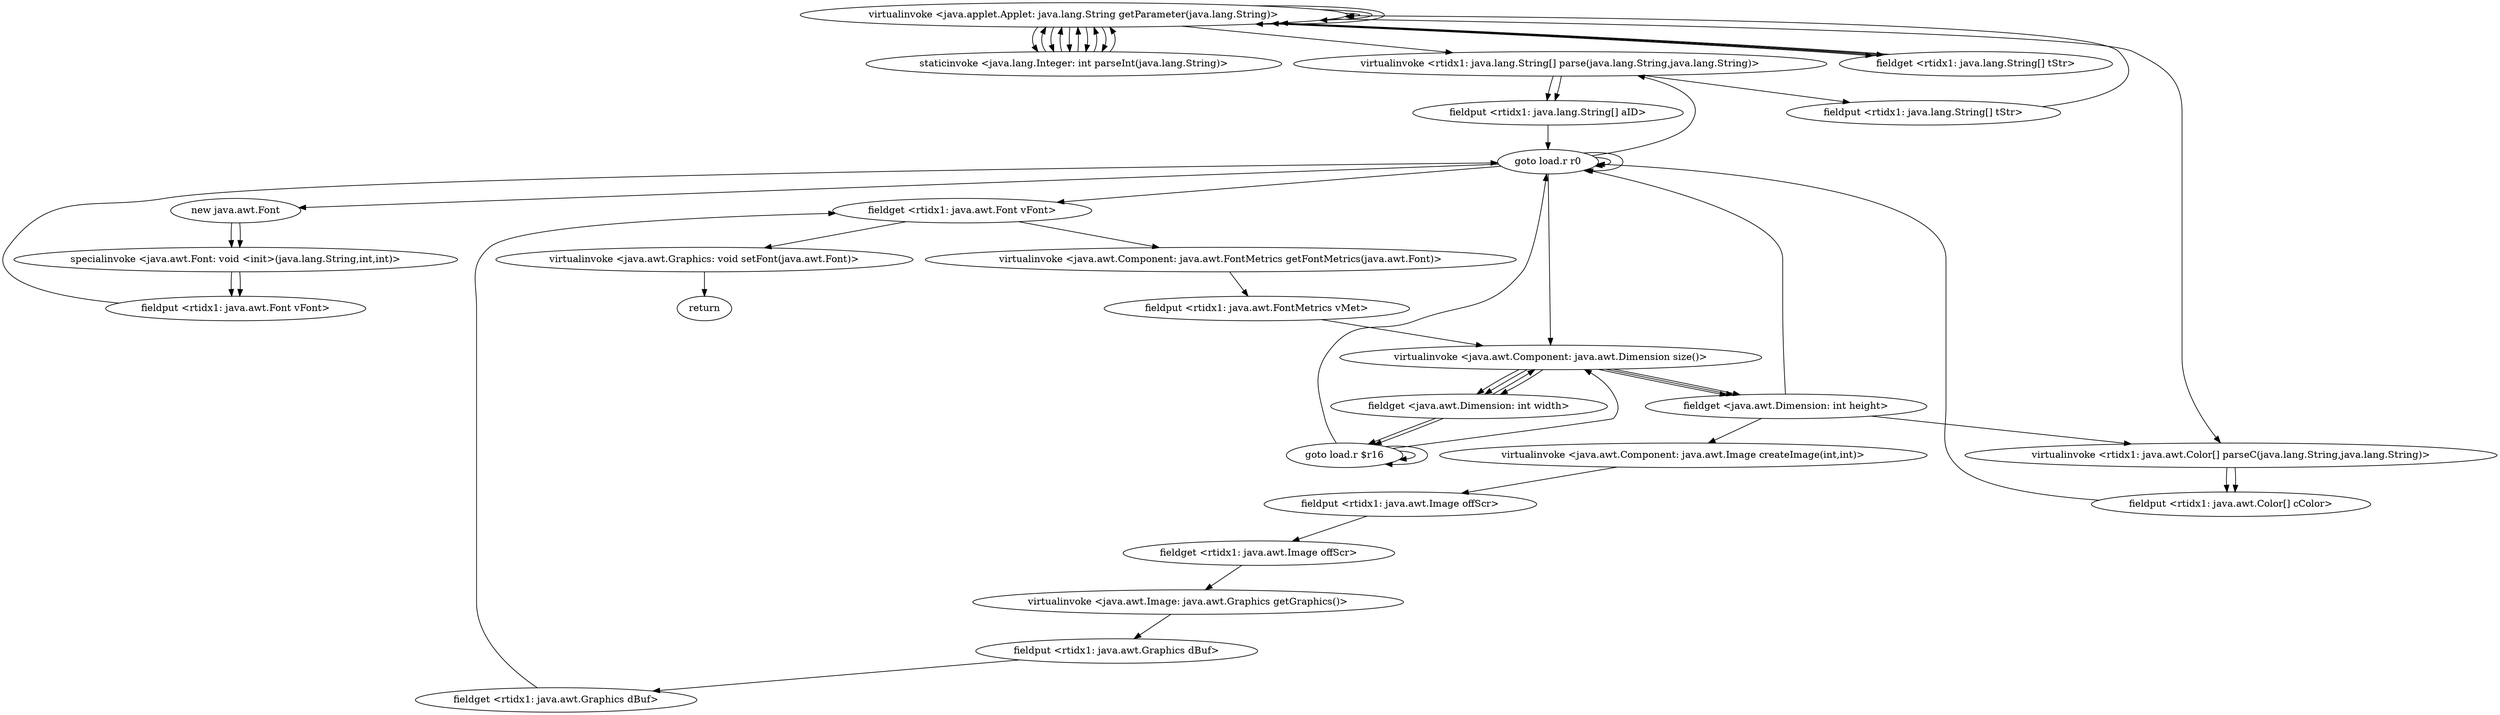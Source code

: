 digraph "" {
"virtualinvoke <java.applet.Applet: java.lang.String getParameter(java.lang.String)>";
 "virtualinvoke <java.applet.Applet: java.lang.String getParameter(java.lang.String)>"->"virtualinvoke <java.applet.Applet: java.lang.String getParameter(java.lang.String)>";
 "virtualinvoke <java.applet.Applet: java.lang.String getParameter(java.lang.String)>"->"staticinvoke <java.lang.Integer: int parseInt(java.lang.String)>";
 "staticinvoke <java.lang.Integer: int parseInt(java.lang.String)>"->"virtualinvoke <java.applet.Applet: java.lang.String getParameter(java.lang.String)>";
 "virtualinvoke <java.applet.Applet: java.lang.String getParameter(java.lang.String)>"->"virtualinvoke <java.applet.Applet: java.lang.String getParameter(java.lang.String)>";
 "virtualinvoke <java.applet.Applet: java.lang.String getParameter(java.lang.String)>"->"virtualinvoke <rtidx1: java.lang.String[] parse(java.lang.String,java.lang.String)>";
 "virtualinvoke <rtidx1: java.lang.String[] parse(java.lang.String,java.lang.String)>"->"fieldput <rtidx1: java.lang.String[] aID>";
 "fieldput <rtidx1: java.lang.String[] aID>"->"goto load.r r0";
 "goto load.r r0"->"virtualinvoke <rtidx1: java.lang.String[] parse(java.lang.String,java.lang.String)>";
 "virtualinvoke <rtidx1: java.lang.String[] parse(java.lang.String,java.lang.String)>"->"fieldput <rtidx1: java.lang.String[] tStr>";
 "fieldput <rtidx1: java.lang.String[] tStr>"->"virtualinvoke <java.applet.Applet: java.lang.String getParameter(java.lang.String)>";
 "virtualinvoke <java.applet.Applet: java.lang.String getParameter(java.lang.String)>"->"fieldget <rtidx1: java.lang.String[] tStr>";
 "fieldget <rtidx1: java.lang.String[] tStr>"->"virtualinvoke <java.applet.Applet: java.lang.String getParameter(java.lang.String)>";
 "virtualinvoke <java.applet.Applet: java.lang.String getParameter(java.lang.String)>"->"fieldget <rtidx1: java.lang.String[] tStr>";
 "fieldget <rtidx1: java.lang.String[] tStr>"->"virtualinvoke <java.applet.Applet: java.lang.String getParameter(java.lang.String)>";
 "virtualinvoke <java.applet.Applet: java.lang.String getParameter(java.lang.String)>"->"staticinvoke <java.lang.Integer: int parseInt(java.lang.String)>";
 "staticinvoke <java.lang.Integer: int parseInt(java.lang.String)>"->"virtualinvoke <java.applet.Applet: java.lang.String getParameter(java.lang.String)>";
 "virtualinvoke <java.applet.Applet: java.lang.String getParameter(java.lang.String)>"->"staticinvoke <java.lang.Integer: int parseInt(java.lang.String)>";
 "staticinvoke <java.lang.Integer: int parseInt(java.lang.String)>"->"virtualinvoke <java.applet.Applet: java.lang.String getParameter(java.lang.String)>";
 "virtualinvoke <java.applet.Applet: java.lang.String getParameter(java.lang.String)>"->"staticinvoke <java.lang.Integer: int parseInt(java.lang.String)>";
 "staticinvoke <java.lang.Integer: int parseInt(java.lang.String)>"->"virtualinvoke <java.applet.Applet: java.lang.String getParameter(java.lang.String)>";
 "virtualinvoke <java.applet.Applet: java.lang.String getParameter(java.lang.String)>"->"staticinvoke <java.lang.Integer: int parseInt(java.lang.String)>";
 "staticinvoke <java.lang.Integer: int parseInt(java.lang.String)>"->"virtualinvoke <java.applet.Applet: java.lang.String getParameter(java.lang.String)>";
 "virtualinvoke <java.applet.Applet: java.lang.String getParameter(java.lang.String)>"->"virtualinvoke <java.applet.Applet: java.lang.String getParameter(java.lang.String)>";
 "virtualinvoke <java.applet.Applet: java.lang.String getParameter(java.lang.String)>"->"virtualinvoke <rtidx1: java.awt.Color[] parseC(java.lang.String,java.lang.String)>";
 "virtualinvoke <rtidx1: java.awt.Color[] parseC(java.lang.String,java.lang.String)>"->"fieldput <rtidx1: java.awt.Color[] cColor>";
 "fieldput <rtidx1: java.awt.Color[] cColor>"->"goto load.r r0";
 "goto load.r r0"->"goto load.r r0";
 "goto load.r r0"->"goto load.r r0";
 "goto load.r r0"->"virtualinvoke <java.awt.Component: java.awt.Dimension size()>";
 "virtualinvoke <java.awt.Component: java.awt.Dimension size()>"->"fieldget <java.awt.Dimension: int width>";
 "fieldget <java.awt.Dimension: int width>"->"goto load.r $r16";
 "goto load.r $r16"->"goto load.r $r16";
 "goto load.r $r16"->"goto load.r r0";
 "goto load.r r0"->"new java.awt.Font";
 "new java.awt.Font"->"specialinvoke <java.awt.Font: void <init>(java.lang.String,int,int)>";
 "specialinvoke <java.awt.Font: void <init>(java.lang.String,int,int)>"->"fieldput <rtidx1: java.awt.Font vFont>";
 "fieldput <rtidx1: java.awt.Font vFont>"->"goto load.r r0";
 "goto load.r r0"->"fieldget <rtidx1: java.awt.Font vFont>";
 "fieldget <rtidx1: java.awt.Font vFont>"->"virtualinvoke <java.awt.Component: java.awt.FontMetrics getFontMetrics(java.awt.Font)>";
 "virtualinvoke <java.awt.Component: java.awt.FontMetrics getFontMetrics(java.awt.Font)>"->"fieldput <rtidx1: java.awt.FontMetrics vMet>";
 "fieldput <rtidx1: java.awt.FontMetrics vMet>"->"virtualinvoke <java.awt.Component: java.awt.Dimension size()>";
 "virtualinvoke <java.awt.Component: java.awt.Dimension size()>"->"fieldget <java.awt.Dimension: int width>";
 "fieldget <java.awt.Dimension: int width>"->"virtualinvoke <java.awt.Component: java.awt.Dimension size()>";
 "virtualinvoke <java.awt.Component: java.awt.Dimension size()>"->"fieldget <java.awt.Dimension: int height>";
 "fieldget <java.awt.Dimension: int height>"->"virtualinvoke <java.awt.Component: java.awt.Image createImage(int,int)>";
 "virtualinvoke <java.awt.Component: java.awt.Image createImage(int,int)>"->"fieldput <rtidx1: java.awt.Image offScr>";
 "fieldput <rtidx1: java.awt.Image offScr>"->"fieldget <rtidx1: java.awt.Image offScr>";
 "fieldget <rtidx1: java.awt.Image offScr>"->"virtualinvoke <java.awt.Image: java.awt.Graphics getGraphics()>";
 "virtualinvoke <java.awt.Image: java.awt.Graphics getGraphics()>"->"fieldput <rtidx1: java.awt.Graphics dBuf>";
 "fieldput <rtidx1: java.awt.Graphics dBuf>"->"fieldget <rtidx1: java.awt.Graphics dBuf>";
 "fieldget <rtidx1: java.awt.Graphics dBuf>"->"fieldget <rtidx1: java.awt.Font vFont>";
 "fieldget <rtidx1: java.awt.Font vFont>"->"virtualinvoke <java.awt.Graphics: void setFont(java.awt.Font)>";
 "virtualinvoke <java.awt.Graphics: void setFont(java.awt.Font)>"->"return";
"new java.awt.Font";
 "new java.awt.Font"->"specialinvoke <java.awt.Font: void <init>(java.lang.String,int,int)>";
 "specialinvoke <java.awt.Font: void <init>(java.lang.String,int,int)>"->"fieldput <rtidx1: java.awt.Font vFont>";
"virtualinvoke <java.awt.Component: java.awt.Dimension size()>";
 "virtualinvoke <java.awt.Component: java.awt.Dimension size()>"->"fieldget <java.awt.Dimension: int width>";
 "fieldget <java.awt.Dimension: int width>"->"goto load.r $r16";
 "goto load.r $r16"->"goto load.r $r16";
 "goto load.r $r16"->"virtualinvoke <java.awt.Component: java.awt.Dimension size()>";
 "virtualinvoke <java.awt.Component: java.awt.Dimension size()>"->"fieldget <java.awt.Dimension: int height>";
 "fieldget <java.awt.Dimension: int height>"->"goto load.r r0";
"virtualinvoke <java.awt.Component: java.awt.Dimension size()>";
 "virtualinvoke <java.awt.Component: java.awt.Dimension size()>"->"fieldget <java.awt.Dimension: int height>";
 "fieldget <java.awt.Dimension: int height>"->"virtualinvoke <rtidx1: java.awt.Color[] parseC(java.lang.String,java.lang.String)>";
 "virtualinvoke <rtidx1: java.awt.Color[] parseC(java.lang.String,java.lang.String)>"->"fieldput <rtidx1: java.awt.Color[] cColor>";
"virtualinvoke <rtidx1: java.lang.String[] parse(java.lang.String,java.lang.String)>";
 "virtualinvoke <rtidx1: java.lang.String[] parse(java.lang.String,java.lang.String)>"->"fieldput <rtidx1: java.lang.String[] aID>";
}
